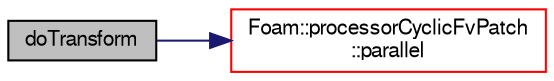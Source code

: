 digraph "doTransform"
{
  bgcolor="transparent";
  edge [fontname="FreeSans",fontsize="10",labelfontname="FreeSans",labelfontsize="10"];
  node [fontname="FreeSans",fontsize="10",shape=record];
  rankdir="LR";
  Node125 [label="doTransform",height=0.2,width=0.4,color="black", fillcolor="grey75", style="filled", fontcolor="black"];
  Node125 -> Node126 [color="midnightblue",fontsize="10",style="solid",fontname="FreeSans"];
  Node126 [label="Foam::processorCyclicFvPatch\l::parallel",height=0.2,width=0.4,color="red",URL="$a22830.html#a6f2ad23016ecf05385032d2ea2fea27d",tooltip="Are the cyclic planes parallel. "];
}
